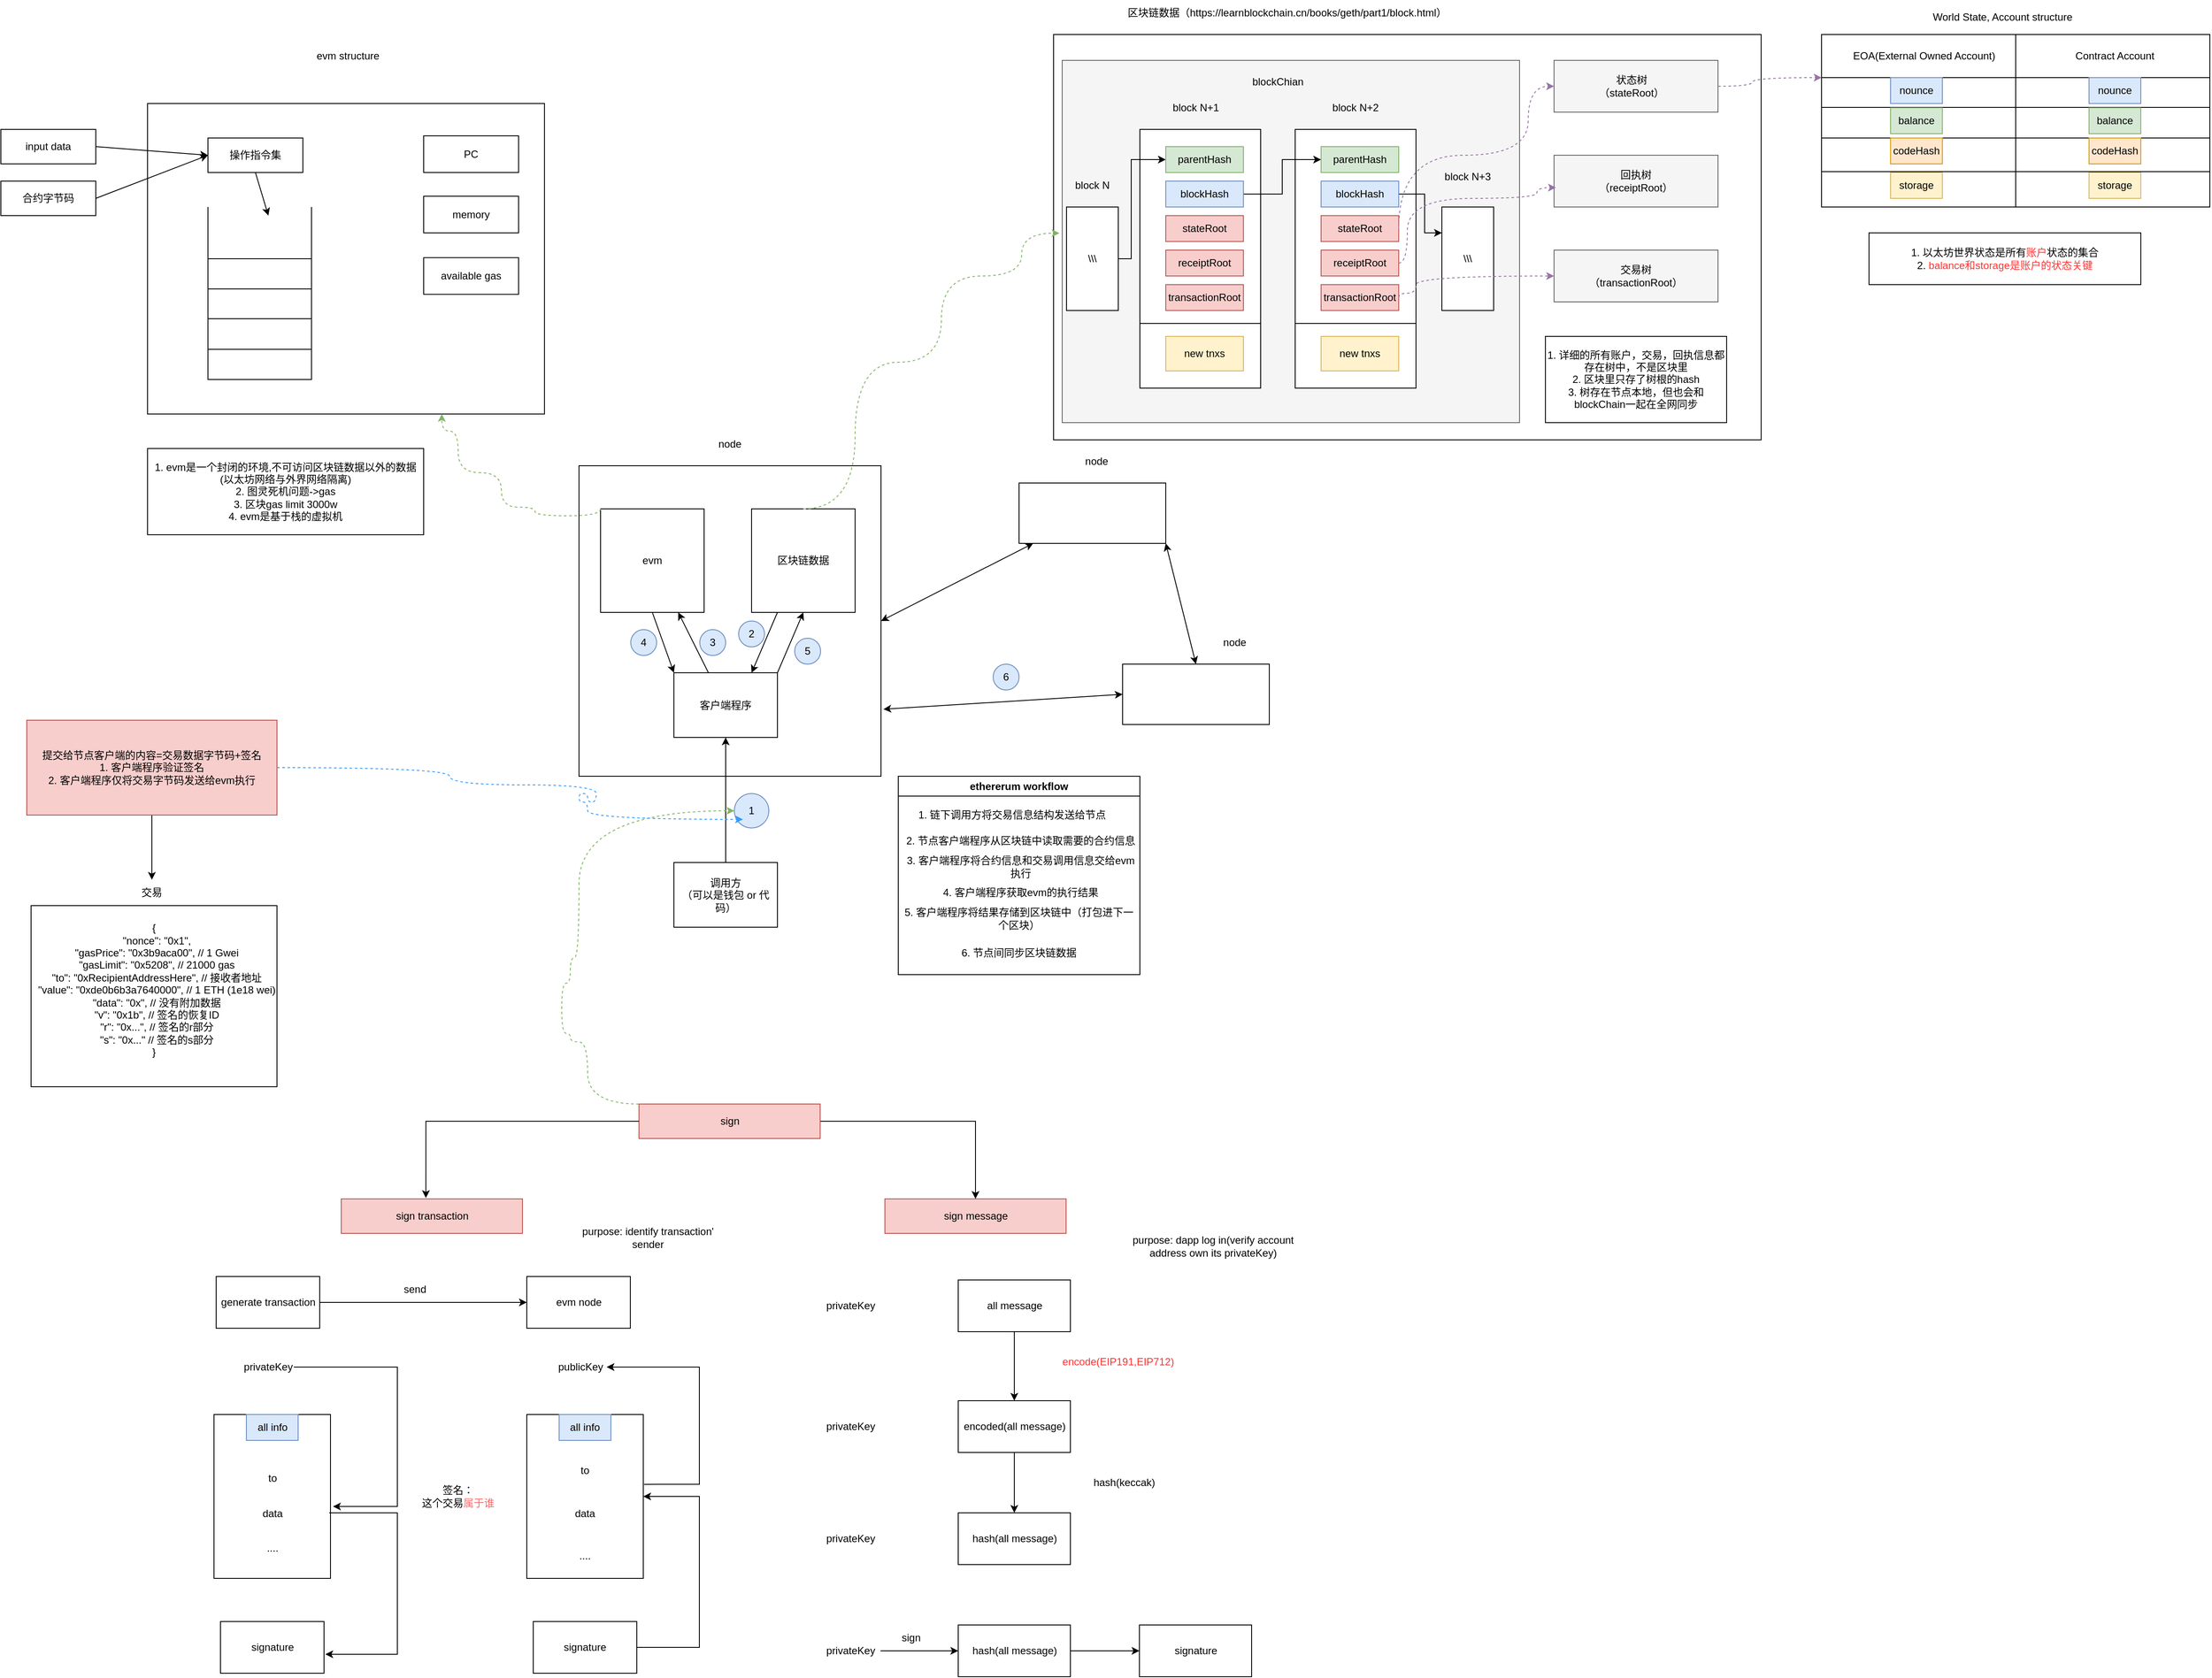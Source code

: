 <mxfile version="24.7.17">
  <diagram name="第 1 页" id="ZIKJRu48pLDxb10l1RiC">
    <mxGraphModel dx="2062" dy="2013" grid="1" gridSize="10" guides="1" tooltips="1" connect="1" arrows="1" fold="1" page="1" pageScale="1" pageWidth="827" pageHeight="1169" math="0" shadow="0">
      <root>
        <mxCell id="0" />
        <mxCell id="1" parent="0" />
        <mxCell id="VW2L2mz2OAnhj1RZ-I4j-17" value="" style="rounded=0;whiteSpace=wrap;html=1;" parent="1" vertex="1">
          <mxGeometry x="-413" y="1250" width="135" height="190" as="geometry" />
        </mxCell>
        <mxCell id="fptTHiW4tIRju2CYhG-I-45" value="" style="rounded=0;whiteSpace=wrap;html=1;" parent="1" vertex="1">
          <mxGeometry x="-490" y="-270" width="460" height="360" as="geometry" />
        </mxCell>
        <mxCell id="u2NYQz7fPt760Bf2LZsO-53" value="" style="rounded=0;whiteSpace=wrap;html=1;" parent="1" vertex="1">
          <mxGeometry x="560" y="-350" width="820" height="470" as="geometry" />
        </mxCell>
        <mxCell id="u2NYQz7fPt760Bf2LZsO-80" value="" style="rounded=0;whiteSpace=wrap;html=1;fillColor=#f5f5f5;fontColor=#333333;strokeColor=#666666;" parent="1" vertex="1">
          <mxGeometry x="1140" y="-100" width="190" height="60" as="geometry" />
        </mxCell>
        <mxCell id="u2NYQz7fPt760Bf2LZsO-77" value="" style="rounded=0;whiteSpace=wrap;html=1;fillColor=#f5f5f5;fontColor=#333333;strokeColor=#666666;" parent="1" vertex="1">
          <mxGeometry x="1140" y="-320" width="190" height="60" as="geometry" />
        </mxCell>
        <mxCell id="u2NYQz7fPt760Bf2LZsO-72" value="" style="rounded=0;whiteSpace=wrap;html=1;fillColor=#f5f5f5;fontColor=#333333;strokeColor=#666666;" parent="1" vertex="1">
          <mxGeometry x="570" y="-320" width="530" height="420" as="geometry" />
        </mxCell>
        <mxCell id="u2NYQz7fPt760Bf2LZsO-1" value="" style="rounded=0;whiteSpace=wrap;html=1;" parent="1" vertex="1">
          <mxGeometry x="10" y="150" width="350" height="360" as="geometry" />
        </mxCell>
        <mxCell id="u2NYQz7fPt760Bf2LZsO-2" value="" style="rounded=0;whiteSpace=wrap;html=1;" parent="1" vertex="1">
          <mxGeometry x="520" y="170" width="170" height="70" as="geometry" />
        </mxCell>
        <mxCell id="u2NYQz7fPt760Bf2LZsO-3" value="" style="endArrow=classic;startArrow=classic;html=1;rounded=0;exitX=1;exitY=0.5;exitDx=0;exitDy=0;" parent="1" source="u2NYQz7fPt760Bf2LZsO-1" target="u2NYQz7fPt760Bf2LZsO-2" edge="1">
          <mxGeometry width="50" height="50" relative="1" as="geometry">
            <mxPoint x="410" y="310" as="sourcePoint" />
            <mxPoint x="460" y="260" as="targetPoint" />
          </mxGeometry>
        </mxCell>
        <mxCell id="u2NYQz7fPt760Bf2LZsO-4" value="node" style="text;html=1;align=center;verticalAlign=middle;whiteSpace=wrap;rounded=0;" parent="1" vertex="1">
          <mxGeometry x="155" y="110" width="60" height="30" as="geometry" />
        </mxCell>
        <mxCell id="u2NYQz7fPt760Bf2LZsO-5" value="node" style="text;html=1;align=center;verticalAlign=middle;whiteSpace=wrap;rounded=0;" parent="1" vertex="1">
          <mxGeometry x="580" y="130" width="60" height="30" as="geometry" />
        </mxCell>
        <mxCell id="u2NYQz7fPt760Bf2LZsO-6" value="" style="rounded=0;whiteSpace=wrap;html=1;" parent="1" vertex="1">
          <mxGeometry x="640" y="380" width="170" height="70" as="geometry" />
        </mxCell>
        <mxCell id="u2NYQz7fPt760Bf2LZsO-9" value="" style="endArrow=classic;startArrow=classic;html=1;rounded=0;entryX=1;entryY=1;entryDx=0;entryDy=0;exitX=0.5;exitY=0;exitDx=0;exitDy=0;" parent="1" source="u2NYQz7fPt760Bf2LZsO-6" target="u2NYQz7fPt760Bf2LZsO-2" edge="1">
          <mxGeometry width="50" height="50" relative="1" as="geometry">
            <mxPoint x="530" y="360" as="sourcePoint" />
            <mxPoint x="580" y="310" as="targetPoint" />
          </mxGeometry>
        </mxCell>
        <mxCell id="u2NYQz7fPt760Bf2LZsO-10" value="" style="endArrow=classic;startArrow=classic;html=1;rounded=0;entryX=0;entryY=0.5;entryDx=0;entryDy=0;exitX=1.008;exitY=0.784;exitDx=0;exitDy=0;exitPerimeter=0;" parent="1" source="u2NYQz7fPt760Bf2LZsO-1" target="u2NYQz7fPt760Bf2LZsO-6" edge="1">
          <mxGeometry width="50" height="50" relative="1" as="geometry">
            <mxPoint x="540" y="370" as="sourcePoint" />
            <mxPoint x="590" y="320" as="targetPoint" />
          </mxGeometry>
        </mxCell>
        <mxCell id="u2NYQz7fPt760Bf2LZsO-11" value="node" style="text;html=1;align=center;verticalAlign=middle;whiteSpace=wrap;rounded=0;" parent="1" vertex="1">
          <mxGeometry x="740" y="340" width="60" height="30" as="geometry" />
        </mxCell>
        <mxCell id="u2NYQz7fPt760Bf2LZsO-12" value="evm" style="rounded=0;whiteSpace=wrap;html=1;" parent="1" vertex="1">
          <mxGeometry x="35" y="200" width="120" height="120" as="geometry" />
        </mxCell>
        <mxCell id="u2NYQz7fPt760Bf2LZsO-13" value="区块链数据" style="rounded=0;whiteSpace=wrap;html=1;" parent="1" vertex="1">
          <mxGeometry x="210" y="200" width="120" height="120" as="geometry" />
        </mxCell>
        <mxCell id="u2NYQz7fPt760Bf2LZsO-20" value="客户端程序" style="rounded=0;whiteSpace=wrap;html=1;" parent="1" vertex="1">
          <mxGeometry x="120" y="390" width="120" height="75" as="geometry" />
        </mxCell>
        <mxCell id="u2NYQz7fPt760Bf2LZsO-22" style="edgeStyle=orthogonalEdgeStyle;rounded=0;orthogonalLoop=1;jettySize=auto;html=1;entryX=0.5;entryY=1;entryDx=0;entryDy=0;" parent="1" source="u2NYQz7fPt760Bf2LZsO-21" target="u2NYQz7fPt760Bf2LZsO-20" edge="1">
          <mxGeometry relative="1" as="geometry" />
        </mxCell>
        <mxCell id="u2NYQz7fPt760Bf2LZsO-21" value="调用方&lt;div&gt;（可以是钱包 or 代码）&lt;/div&gt;" style="rounded=0;whiteSpace=wrap;html=1;" parent="1" vertex="1">
          <mxGeometry x="120" y="610" width="120" height="75" as="geometry" />
        </mxCell>
        <mxCell id="u2NYQz7fPt760Bf2LZsO-24" value="" style="endArrow=classic;html=1;rounded=0;exitX=1;exitY=0;exitDx=0;exitDy=0;entryX=0.5;entryY=1;entryDx=0;entryDy=0;" parent="1" source="u2NYQz7fPt760Bf2LZsO-20" target="u2NYQz7fPt760Bf2LZsO-13" edge="1">
          <mxGeometry width="50" height="50" relative="1" as="geometry">
            <mxPoint x="210" y="400" as="sourcePoint" />
            <mxPoint x="260" y="350" as="targetPoint" />
          </mxGeometry>
        </mxCell>
        <mxCell id="u2NYQz7fPt760Bf2LZsO-25" value="" style="endArrow=classic;html=1;rounded=0;exitX=0.25;exitY=1;exitDx=0;exitDy=0;entryX=0.75;entryY=0;entryDx=0;entryDy=0;" parent="1" source="u2NYQz7fPt760Bf2LZsO-13" target="u2NYQz7fPt760Bf2LZsO-20" edge="1">
          <mxGeometry width="50" height="50" relative="1" as="geometry">
            <mxPoint x="390" y="490" as="sourcePoint" />
            <mxPoint x="440" y="440" as="targetPoint" />
          </mxGeometry>
        </mxCell>
        <mxCell id="u2NYQz7fPt760Bf2LZsO-26" value="" style="endArrow=classic;html=1;rounded=0;entryX=0.75;entryY=1;entryDx=0;entryDy=0;" parent="1" target="u2NYQz7fPt760Bf2LZsO-12" edge="1">
          <mxGeometry width="50" height="50" relative="1" as="geometry">
            <mxPoint x="160" y="390" as="sourcePoint" />
            <mxPoint x="210" y="340" as="targetPoint" />
          </mxGeometry>
        </mxCell>
        <mxCell id="u2NYQz7fPt760Bf2LZsO-27" value="" style="endArrow=classic;html=1;rounded=0;exitX=0.5;exitY=1;exitDx=0;exitDy=0;entryX=0;entryY=0;entryDx=0;entryDy=0;" parent="1" source="u2NYQz7fPt760Bf2LZsO-12" target="u2NYQz7fPt760Bf2LZsO-20" edge="1">
          <mxGeometry width="50" height="50" relative="1" as="geometry">
            <mxPoint x="100" y="410" as="sourcePoint" />
            <mxPoint x="150" y="360" as="targetPoint" />
          </mxGeometry>
        </mxCell>
        <mxCell id="u2NYQz7fPt760Bf2LZsO-28" value="2" style="ellipse;whiteSpace=wrap;html=1;aspect=fixed;fillColor=#dae8fc;strokeColor=#6c8ebf;" parent="1" vertex="1">
          <mxGeometry x="195" y="330" width="30" height="30" as="geometry" />
        </mxCell>
        <mxCell id="u2NYQz7fPt760Bf2LZsO-29" value="&lt;span style=&quot;color: rgba(0, 0, 0, 0); font-family: monospace; font-size: 0px; text-align: start; text-wrap: nowrap;&quot;&gt;%3CmxGraphModel%3E%3Croot%3E%3CmxCell%20id%3D%220%22%2F%3E%3CmxCell%20id%3D%221%22%20parent%3D%220%22%2F%3E%3CmxCell%20id%3D%222%22%20value%3D%221%22%20style%3D%22ellipse%3BwhiteSpace%3Dwrap%3Bhtml%3D1%3Baspect%3Dfixed%3BfillColor%3D%23dae8fc%3BstrokeColor%3D%236c8ebf%3B%22%20vertex%3D%221%22%20parent%3D%221%22%3E%3CmxGeometry%20x%3D%22520%22%20y%3D%22490%22%20width%3D%2240%22%20height%3D%2240%22%20as%3D%22geometry%22%2F%3E%3C%2FmxCell%3E%3C%2Froot%3E%3C%2FmxGraphModel%3E&lt;/span&gt;3" style="ellipse;whiteSpace=wrap;html=1;aspect=fixed;fillColor=#dae8fc;strokeColor=#6c8ebf;" parent="1" vertex="1">
          <mxGeometry x="150" y="340" width="30" height="30" as="geometry" />
        </mxCell>
        <mxCell id="u2NYQz7fPt760Bf2LZsO-30" value="1" style="ellipse;whiteSpace=wrap;html=1;aspect=fixed;fillColor=#dae8fc;strokeColor=#6c8ebf;" parent="1" vertex="1">
          <mxGeometry x="190" y="530" width="40" height="40" as="geometry" />
        </mxCell>
        <mxCell id="u2NYQz7fPt760Bf2LZsO-34" value="4" style="ellipse;whiteSpace=wrap;html=1;aspect=fixed;fillColor=#dae8fc;strokeColor=#6c8ebf;" parent="1" vertex="1">
          <mxGeometry x="70" y="340" width="30" height="30" as="geometry" />
        </mxCell>
        <mxCell id="u2NYQz7fPt760Bf2LZsO-35" value="5" style="ellipse;whiteSpace=wrap;html=1;aspect=fixed;fillColor=#dae8fc;strokeColor=#6c8ebf;" parent="1" vertex="1">
          <mxGeometry x="260" y="350" width="30" height="30" as="geometry" />
        </mxCell>
        <mxCell id="u2NYQz7fPt760Bf2LZsO-36" value="6" style="ellipse;whiteSpace=wrap;html=1;aspect=fixed;fillColor=#dae8fc;strokeColor=#6c8ebf;" parent="1" vertex="1">
          <mxGeometry x="490" y="380" width="30" height="30" as="geometry" />
        </mxCell>
        <mxCell id="u2NYQz7fPt760Bf2LZsO-45" value="ethererum workflow" style="swimlane;whiteSpace=wrap;html=1;" parent="1" vertex="1">
          <mxGeometry x="380" y="510" width="280" height="230" as="geometry" />
        </mxCell>
        <mxCell id="u2NYQz7fPt760Bf2LZsO-47" value="1. 链下调用方将交易信息结构发送给节点" style="text;html=1;align=center;verticalAlign=middle;whiteSpace=wrap;rounded=0;" parent="u2NYQz7fPt760Bf2LZsO-45" vertex="1">
          <mxGeometry x="4" y="30" width="256" height="30" as="geometry" />
        </mxCell>
        <mxCell id="u2NYQz7fPt760Bf2LZsO-48" value="2. 节点客户端程序从区块链中读取需要的合约信息" style="text;html=1;align=center;verticalAlign=middle;whiteSpace=wrap;rounded=0;" parent="u2NYQz7fPt760Bf2LZsO-45" vertex="1">
          <mxGeometry x="4" y="60" width="276" height="30" as="geometry" />
        </mxCell>
        <mxCell id="u2NYQz7fPt760Bf2LZsO-49" value="3. 客户端程序将合约信息和交易调用信息交给evm执行" style="text;html=1;align=center;verticalAlign=middle;whiteSpace=wrap;rounded=0;" parent="u2NYQz7fPt760Bf2LZsO-45" vertex="1">
          <mxGeometry x="4" y="90" width="276" height="30" as="geometry" />
        </mxCell>
        <mxCell id="u2NYQz7fPt760Bf2LZsO-50" value="4. 客户端程序获取evm的执行结果" style="text;html=1;align=center;verticalAlign=middle;whiteSpace=wrap;rounded=0;" parent="u2NYQz7fPt760Bf2LZsO-45" vertex="1">
          <mxGeometry x="4" y="120" width="276" height="30" as="geometry" />
        </mxCell>
        <mxCell id="u2NYQz7fPt760Bf2LZsO-51" value="5. 客户端程序将结果存储到区块链中（打包进下一个区块）" style="text;html=1;align=center;verticalAlign=middle;whiteSpace=wrap;rounded=0;" parent="u2NYQz7fPt760Bf2LZsO-45" vertex="1">
          <mxGeometry x="2" y="150" width="276" height="30" as="geometry" />
        </mxCell>
        <mxCell id="u2NYQz7fPt760Bf2LZsO-52" value="6. 节点间同步区块链数据" style="text;html=1;align=center;verticalAlign=middle;whiteSpace=wrap;rounded=0;" parent="u2NYQz7fPt760Bf2LZsO-45" vertex="1">
          <mxGeometry x="2" y="190" width="276" height="30" as="geometry" />
        </mxCell>
        <mxCell id="u2NYQz7fPt760Bf2LZsO-57" value="" style="endArrow=classic;html=1;rounded=0;exitX=0.5;exitY=0;exitDx=0;exitDy=0;entryX=-0.006;entryY=0.477;entryDx=0;entryDy=0;entryPerimeter=0;dashed=1;fillColor=#d5e8d4;strokeColor=#82b366;edgeStyle=orthogonalEdgeStyle;curved=1;" parent="1" source="u2NYQz7fPt760Bf2LZsO-13" target="u2NYQz7fPt760Bf2LZsO-72" edge="1">
          <mxGeometry width="50" height="50" relative="1" as="geometry">
            <mxPoint x="290" y="590" as="sourcePoint" />
            <mxPoint x="340" y="540" as="targetPoint" />
            <Array as="points">
              <mxPoint x="330" y="200" />
              <mxPoint x="330" y="30" />
              <mxPoint x="430" y="30" />
              <mxPoint x="430" y="-70" />
              <mxPoint x="523" y="-70" />
              <mxPoint x="523" y="-120" />
            </Array>
          </mxGeometry>
        </mxCell>
        <mxCell id="u2NYQz7fPt760Bf2LZsO-58" value="&lt;span style=&quot;text-align: center;&quot;&gt;区块链数据（https://learnblockchain.cn/books/geth/part1/block.html）&lt;/span&gt;" style="text;strokeColor=none;fillColor=none;align=left;verticalAlign=middle;spacingLeft=4;spacingRight=4;overflow=hidden;points=[[0,0.5],[1,0.5]];portConstraint=eastwest;rotatable=0;whiteSpace=wrap;html=1;" parent="1" vertex="1">
          <mxGeometry x="640" y="-390" width="380" height="30" as="geometry" />
        </mxCell>
        <mxCell id="u2NYQz7fPt760Bf2LZsO-59" value="" style="rounded=0;whiteSpace=wrap;html=1;" parent="1" vertex="1">
          <mxGeometry x="660" y="-240" width="140" height="300" as="geometry" />
        </mxCell>
        <mxCell id="u2NYQz7fPt760Bf2LZsO-60" value="" style="rounded=0;whiteSpace=wrap;html=1;" parent="1" vertex="1">
          <mxGeometry x="840" y="-240" width="140" height="300" as="geometry" />
        </mxCell>
        <mxCell id="u2NYQz7fPt760Bf2LZsO-63" style="edgeStyle=orthogonalEdgeStyle;rounded=0;orthogonalLoop=1;jettySize=auto;html=1;entryX=0;entryY=0.5;entryDx=0;entryDy=0;" parent="1" source="u2NYQz7fPt760Bf2LZsO-61" target="u2NYQz7fPt760Bf2LZsO-84" edge="1">
          <mxGeometry relative="1" as="geometry">
            <Array as="points">
              <mxPoint x="650" y="-90" />
              <mxPoint x="650" y="-205" />
            </Array>
          </mxGeometry>
        </mxCell>
        <mxCell id="u2NYQz7fPt760Bf2LZsO-61" value="\\\\\" style="rounded=0;whiteSpace=wrap;html=1;" parent="1" vertex="1">
          <mxGeometry x="575" y="-150" width="60" height="120" as="geometry" />
        </mxCell>
        <mxCell id="u2NYQz7fPt760Bf2LZsO-62" value="\\\\\" style="rounded=0;whiteSpace=wrap;html=1;" parent="1" vertex="1">
          <mxGeometry x="1010" y="-150" width="60" height="120" as="geometry" />
        </mxCell>
        <mxCell id="u2NYQz7fPt760Bf2LZsO-67" value="block N" style="text;html=1;align=center;verticalAlign=middle;whiteSpace=wrap;rounded=0;" parent="1" vertex="1">
          <mxGeometry x="575" y="-190" width="60" height="30" as="geometry" />
        </mxCell>
        <mxCell id="u2NYQz7fPt760Bf2LZsO-68" value="block N+1" style="text;html=1;align=center;verticalAlign=middle;whiteSpace=wrap;rounded=0;" parent="1" vertex="1">
          <mxGeometry x="695" y="-280" width="60" height="30" as="geometry" />
        </mxCell>
        <mxCell id="u2NYQz7fPt760Bf2LZsO-69" value="block N+2" style="text;html=1;align=center;verticalAlign=middle;whiteSpace=wrap;rounded=0;" parent="1" vertex="1">
          <mxGeometry x="880" y="-280" width="60" height="30" as="geometry" />
        </mxCell>
        <mxCell id="u2NYQz7fPt760Bf2LZsO-70" value="block N+3" style="text;html=1;align=center;verticalAlign=middle;whiteSpace=wrap;rounded=0;" parent="1" vertex="1">
          <mxGeometry x="1010" y="-200" width="60" height="30" as="geometry" />
        </mxCell>
        <mxCell id="u2NYQz7fPt760Bf2LZsO-73" value="blockChian" style="text;html=1;align=center;verticalAlign=middle;whiteSpace=wrap;rounded=0;" parent="1" vertex="1">
          <mxGeometry x="790" y="-310" width="60" height="30" as="geometry" />
        </mxCell>
        <mxCell id="u2NYQz7fPt760Bf2LZsO-74" value="状态树（stateRoot）" style="text;html=1;align=center;verticalAlign=middle;whiteSpace=wrap;rounded=0;" parent="1" vertex="1">
          <mxGeometry x="1180" y="-305" width="100" height="30" as="geometry" />
        </mxCell>
        <mxCell id="u2NYQz7fPt760Bf2LZsO-78" value="" style="rounded=0;whiteSpace=wrap;html=1;fillColor=#f5f5f5;fontColor=#333333;strokeColor=#666666;" parent="1" vertex="1">
          <mxGeometry x="1140" y="-210" width="190" height="60" as="geometry" />
        </mxCell>
        <mxCell id="u2NYQz7fPt760Bf2LZsO-79" value="交易树（transactionRoot）" style="text;html=1;align=center;verticalAlign=middle;whiteSpace=wrap;rounded=0;" parent="1" vertex="1">
          <mxGeometry x="1185" y="-85" width="100" height="30" as="geometry" />
        </mxCell>
        <mxCell id="u2NYQz7fPt760Bf2LZsO-81" value="回执树（receiptRoot）" style="text;html=1;align=center;verticalAlign=middle;whiteSpace=wrap;rounded=0;" parent="1" vertex="1">
          <mxGeometry x="1185" y="-195" width="100" height="30" as="geometry" />
        </mxCell>
        <mxCell id="u2NYQz7fPt760Bf2LZsO-84" value="parentHash" style="text;html=1;align=center;verticalAlign=middle;whiteSpace=wrap;rounded=0;fillColor=#d5e8d4;strokeColor=#82b366;" parent="1" vertex="1">
          <mxGeometry x="690" y="-220" width="90" height="30" as="geometry" />
        </mxCell>
        <mxCell id="u2NYQz7fPt760Bf2LZsO-89" style="edgeStyle=orthogonalEdgeStyle;rounded=0;orthogonalLoop=1;jettySize=auto;html=1;entryX=0;entryY=0.5;entryDx=0;entryDy=0;" parent="1" source="u2NYQz7fPt760Bf2LZsO-86" target="u2NYQz7fPt760Bf2LZsO-87" edge="1">
          <mxGeometry relative="1" as="geometry" />
        </mxCell>
        <mxCell id="u2NYQz7fPt760Bf2LZsO-86" value="blockHash" style="text;html=1;align=center;verticalAlign=middle;whiteSpace=wrap;rounded=0;fillColor=#dae8fc;strokeColor=#6c8ebf;" parent="1" vertex="1">
          <mxGeometry x="690" y="-180" width="90" height="30" as="geometry" />
        </mxCell>
        <mxCell id="u2NYQz7fPt760Bf2LZsO-87" value="parentHash" style="text;html=1;align=center;verticalAlign=middle;whiteSpace=wrap;rounded=0;fillColor=#d5e8d4;strokeColor=#82b366;" parent="1" vertex="1">
          <mxGeometry x="870" y="-220" width="90" height="30" as="geometry" />
        </mxCell>
        <mxCell id="u2NYQz7fPt760Bf2LZsO-90" style="edgeStyle=orthogonalEdgeStyle;rounded=0;orthogonalLoop=1;jettySize=auto;html=1;entryX=0;entryY=0.25;entryDx=0;entryDy=0;" parent="1" source="u2NYQz7fPt760Bf2LZsO-88" target="u2NYQz7fPt760Bf2LZsO-62" edge="1">
          <mxGeometry relative="1" as="geometry">
            <Array as="points">
              <mxPoint x="990" y="-165" />
              <mxPoint x="990" y="-120" />
            </Array>
          </mxGeometry>
        </mxCell>
        <mxCell id="u2NYQz7fPt760Bf2LZsO-88" value="blockHash" style="text;html=1;align=center;verticalAlign=middle;whiteSpace=wrap;rounded=0;fillColor=#dae8fc;strokeColor=#6c8ebf;" parent="1" vertex="1">
          <mxGeometry x="870" y="-180" width="90" height="30" as="geometry" />
        </mxCell>
        <mxCell id="u2NYQz7fPt760Bf2LZsO-91" value="" style="endArrow=none;html=1;rounded=0;exitX=0;exitY=0.75;exitDx=0;exitDy=0;entryX=1;entryY=0.75;entryDx=0;entryDy=0;" parent="1" source="u2NYQz7fPt760Bf2LZsO-59" target="u2NYQz7fPt760Bf2LZsO-59" edge="1">
          <mxGeometry width="50" height="50" relative="1" as="geometry">
            <mxPoint x="720" y="40" as="sourcePoint" />
            <mxPoint x="770" y="-10" as="targetPoint" />
          </mxGeometry>
        </mxCell>
        <mxCell id="u2NYQz7fPt760Bf2LZsO-92" value="" style="endArrow=none;html=1;rounded=0;exitX=0;exitY=0.75;exitDx=0;exitDy=0;entryX=1;entryY=0.75;entryDx=0;entryDy=0;" parent="1" source="u2NYQz7fPt760Bf2LZsO-60" target="u2NYQz7fPt760Bf2LZsO-60" edge="1">
          <mxGeometry width="50" height="50" relative="1" as="geometry">
            <mxPoint x="920" y="10" as="sourcePoint" />
            <mxPoint x="970" y="-40" as="targetPoint" />
          </mxGeometry>
        </mxCell>
        <mxCell id="u2NYQz7fPt760Bf2LZsO-93" value="stateRoot" style="text;html=1;align=center;verticalAlign=middle;whiteSpace=wrap;rounded=0;fillColor=#f8cecc;strokeColor=#b85450;" parent="1" vertex="1">
          <mxGeometry x="690" y="-140" width="90" height="30" as="geometry" />
        </mxCell>
        <mxCell id="u2NYQz7fPt760Bf2LZsO-94" value="receiptRoot" style="text;html=1;align=center;verticalAlign=middle;whiteSpace=wrap;rounded=0;fillColor=#f8cecc;strokeColor=#b85450;" parent="1" vertex="1">
          <mxGeometry x="690" y="-100" width="90" height="30" as="geometry" />
        </mxCell>
        <mxCell id="u2NYQz7fPt760Bf2LZsO-95" value="transactionRoot" style="text;html=1;align=center;verticalAlign=middle;whiteSpace=wrap;rounded=0;fillColor=#f8cecc;strokeColor=#b85450;" parent="1" vertex="1">
          <mxGeometry x="690" y="-60" width="90" height="30" as="geometry" />
        </mxCell>
        <mxCell id="u2NYQz7fPt760Bf2LZsO-96" value="stateRoot" style="text;html=1;align=center;verticalAlign=middle;whiteSpace=wrap;rounded=0;fillColor=#f8cecc;strokeColor=#b85450;" parent="1" vertex="1">
          <mxGeometry x="870" y="-140" width="90" height="30" as="geometry" />
        </mxCell>
        <mxCell id="u2NYQz7fPt760Bf2LZsO-97" value="receiptRoot" style="text;html=1;align=center;verticalAlign=middle;whiteSpace=wrap;rounded=0;fillColor=#f8cecc;strokeColor=#b85450;" parent="1" vertex="1">
          <mxGeometry x="870" y="-100" width="90" height="30" as="geometry" />
        </mxCell>
        <mxCell id="u2NYQz7fPt760Bf2LZsO-98" value="transactionRoot" style="text;html=1;align=center;verticalAlign=middle;whiteSpace=wrap;rounded=0;fillColor=#f8cecc;strokeColor=#b85450;" parent="1" vertex="1">
          <mxGeometry x="870" y="-60" width="90" height="30" as="geometry" />
        </mxCell>
        <mxCell id="u2NYQz7fPt760Bf2LZsO-99" value="" style="endArrow=classic;html=1;rounded=0;exitX=1;exitY=0.5;exitDx=0;exitDy=0;entryX=0;entryY=0.5;entryDx=0;entryDy=0;dashed=1;fillColor=#e1d5e7;strokeColor=#9673a6;edgeStyle=orthogonalEdgeStyle;curved=1;" parent="1" source="u2NYQz7fPt760Bf2LZsO-96" target="u2NYQz7fPt760Bf2LZsO-77" edge="1">
          <mxGeometry width="50" height="50" relative="1" as="geometry">
            <mxPoint x="1140" y="20" as="sourcePoint" />
            <mxPoint x="1190" y="-30" as="targetPoint" />
            <Array as="points">
              <mxPoint x="960" y="-210" />
              <mxPoint x="1110" y="-210" />
              <mxPoint x="1110" y="-290" />
            </Array>
          </mxGeometry>
        </mxCell>
        <mxCell id="u2NYQz7fPt760Bf2LZsO-100" value="" style="endArrow=classic;html=1;rounded=0;exitX=1;exitY=0.5;exitDx=0;exitDy=0;entryX=0.011;entryY=0.625;entryDx=0;entryDy=0;dashed=1;fillColor=#e1d5e7;strokeColor=#9673a6;edgeStyle=orthogonalEdgeStyle;curved=1;entryPerimeter=0;" parent="1" source="u2NYQz7fPt760Bf2LZsO-97" target="u2NYQz7fPt760Bf2LZsO-78" edge="1">
          <mxGeometry width="50" height="50" relative="1" as="geometry">
            <mxPoint x="970" y="-85" as="sourcePoint" />
            <mxPoint x="1150" y="-250" as="targetPoint" />
            <Array as="points">
              <mxPoint x="970" y="-85" />
              <mxPoint x="970" y="-160" />
              <mxPoint x="1120" y="-160" />
              <mxPoint x="1120" y="-172" />
            </Array>
          </mxGeometry>
        </mxCell>
        <mxCell id="u2NYQz7fPt760Bf2LZsO-101" value="" style="endArrow=classic;html=1;rounded=0;exitX=1;exitY=0.5;exitDx=0;exitDy=0;entryX=0;entryY=0.5;entryDx=0;entryDy=0;dashed=1;fillColor=#e1d5e7;strokeColor=#9673a6;edgeStyle=orthogonalEdgeStyle;curved=1;" parent="1" source="u2NYQz7fPt760Bf2LZsO-98" target="u2NYQz7fPt760Bf2LZsO-80" edge="1">
          <mxGeometry width="50" height="50" relative="1" as="geometry">
            <mxPoint x="970" y="-30" as="sourcePoint" />
            <mxPoint x="1152" y="-117" as="targetPoint" />
            <Array as="points">
              <mxPoint x="960" y="-50" />
              <mxPoint x="980" y="-50" />
              <mxPoint x="980" y="-70" />
            </Array>
          </mxGeometry>
        </mxCell>
        <mxCell id="u2NYQz7fPt760Bf2LZsO-102" value="1. 详细的所有账户，交易，回执信息都存在树中，不是区块里&lt;div&gt;2. 区块里只存了树根的hash&lt;/div&gt;&lt;div&gt;3. 树存在节点本地，但也会和blockChain一起在全网同步&lt;/div&gt;" style="rounded=0;whiteSpace=wrap;html=1;" parent="1" vertex="1">
          <mxGeometry x="1130" width="210" height="100" as="geometry" />
        </mxCell>
        <mxCell id="u2NYQz7fPt760Bf2LZsO-103" value="new tnxs" style="rounded=0;whiteSpace=wrap;html=1;fillColor=#fff2cc;strokeColor=#d6b656;" parent="1" vertex="1">
          <mxGeometry x="690" width="90" height="40" as="geometry" />
        </mxCell>
        <mxCell id="u2NYQz7fPt760Bf2LZsO-104" value="new tnxs" style="rounded=0;whiteSpace=wrap;html=1;fillColor=#fff2cc;strokeColor=#d6b656;" parent="1" vertex="1">
          <mxGeometry x="870" width="90" height="40" as="geometry" />
        </mxCell>
        <mxCell id="fptTHiW4tIRju2CYhG-I-1" value="" style="rounded=0;whiteSpace=wrap;html=1;" parent="1" vertex="1">
          <mxGeometry x="1450" y="-350" width="450" height="200" as="geometry" />
        </mxCell>
        <mxCell id="fptTHiW4tIRju2CYhG-I-6" value="" style="endArrow=none;html=1;rounded=0;entryX=0.5;entryY=0;entryDx=0;entryDy=0;exitX=0.5;exitY=1;exitDx=0;exitDy=0;" parent="1" source="fptTHiW4tIRju2CYhG-I-1" target="fptTHiW4tIRju2CYhG-I-1" edge="1">
          <mxGeometry width="50" height="50" relative="1" as="geometry">
            <mxPoint x="1710" y="-70" as="sourcePoint" />
            <mxPoint x="1760" y="-120" as="targetPoint" />
          </mxGeometry>
        </mxCell>
        <mxCell id="fptTHiW4tIRju2CYhG-I-7" value="" style="endArrow=classic;html=1;rounded=0;exitX=1;exitY=0.5;exitDx=0;exitDy=0;entryX=0;entryY=0.25;entryDx=0;entryDy=0;dashed=1;fillColor=#e1d5e7;strokeColor=#9673a6;edgeStyle=orthogonalEdgeStyle;curved=1;" parent="1" source="u2NYQz7fPt760Bf2LZsO-77" target="fptTHiW4tIRju2CYhG-I-1" edge="1">
          <mxGeometry width="50" height="50" relative="1" as="geometry">
            <mxPoint x="1370" y="-150" as="sourcePoint" />
            <mxPoint x="1550" y="-315" as="targetPoint" />
            <Array as="points">
              <mxPoint x="1370" y="-290" />
              <mxPoint x="1370" y="-300" />
            </Array>
          </mxGeometry>
        </mxCell>
        <mxCell id="fptTHiW4tIRju2CYhG-I-8" value="EOA(External Owned Account)" style="text;html=1;align=center;verticalAlign=middle;whiteSpace=wrap;rounded=0;" parent="1" vertex="1">
          <mxGeometry x="1484" y="-340" width="170" height="30" as="geometry" />
        </mxCell>
        <mxCell id="fptTHiW4tIRju2CYhG-I-9" value="Contract Account" style="text;html=1;align=center;verticalAlign=middle;whiteSpace=wrap;rounded=0;" parent="1" vertex="1">
          <mxGeometry x="1730" y="-340" width="120" height="30" as="geometry" />
        </mxCell>
        <mxCell id="fptTHiW4tIRju2CYhG-I-10" value="" style="endArrow=none;html=1;rounded=0;exitX=0;exitY=0.25;exitDx=0;exitDy=0;entryX=1;entryY=0.25;entryDx=0;entryDy=0;" parent="1" source="fptTHiW4tIRju2CYhG-I-1" target="fptTHiW4tIRju2CYhG-I-1" edge="1">
          <mxGeometry width="50" height="50" relative="1" as="geometry">
            <mxPoint x="1590" y="-80" as="sourcePoint" />
            <mxPoint x="1640" y="-130" as="targetPoint" />
          </mxGeometry>
        </mxCell>
        <mxCell id="fptTHiW4tIRju2CYhG-I-11" value="" style="endArrow=none;html=1;rounded=0;exitX=0;exitY=0.25;exitDx=0;exitDy=0;entryX=1;entryY=0.25;entryDx=0;entryDy=0;" parent="1" edge="1">
          <mxGeometry width="50" height="50" relative="1" as="geometry">
            <mxPoint x="1450" y="-230" as="sourcePoint" />
            <mxPoint x="1900" y="-230" as="targetPoint" />
          </mxGeometry>
        </mxCell>
        <mxCell id="fptTHiW4tIRju2CYhG-I-12" value="" style="endArrow=none;html=1;rounded=0;exitX=0;exitY=0.25;exitDx=0;exitDy=0;entryX=1;entryY=0.25;entryDx=0;entryDy=0;" parent="1" edge="1">
          <mxGeometry width="50" height="50" relative="1" as="geometry">
            <mxPoint x="1450" y="-265.5" as="sourcePoint" />
            <mxPoint x="1900" y="-265.5" as="targetPoint" />
          </mxGeometry>
        </mxCell>
        <mxCell id="fptTHiW4tIRju2CYhG-I-13" value="" style="endArrow=none;html=1;rounded=0;exitX=0;exitY=0.25;exitDx=0;exitDy=0;entryX=1;entryY=0.25;entryDx=0;entryDy=0;" parent="1" edge="1">
          <mxGeometry width="50" height="50" relative="1" as="geometry">
            <mxPoint x="1450" y="-191" as="sourcePoint" />
            <mxPoint x="1900" y="-191" as="targetPoint" />
          </mxGeometry>
        </mxCell>
        <mxCell id="fptTHiW4tIRju2CYhG-I-14" value="nounce" style="text;html=1;align=center;verticalAlign=middle;whiteSpace=wrap;rounded=0;fillColor=#dae8fc;strokeColor=#6c8ebf;" parent="1" vertex="1">
          <mxGeometry x="1530" y="-300" width="60" height="30" as="geometry" />
        </mxCell>
        <mxCell id="fptTHiW4tIRju2CYhG-I-15" value="balance" style="text;html=1;align=center;verticalAlign=middle;whiteSpace=wrap;rounded=0;fillColor=#d5e8d4;strokeColor=#82b366;" parent="1" vertex="1">
          <mxGeometry x="1530" y="-265" width="60" height="30" as="geometry" />
        </mxCell>
        <mxCell id="fptTHiW4tIRju2CYhG-I-16" value="codeHash" style="text;html=1;align=center;verticalAlign=middle;whiteSpace=wrap;rounded=0;fillColor=#ffe6cc;strokeColor=#d79b00;" parent="1" vertex="1">
          <mxGeometry x="1530" y="-230" width="60" height="30" as="geometry" />
        </mxCell>
        <mxCell id="fptTHiW4tIRju2CYhG-I-17" value="storage" style="text;html=1;align=center;verticalAlign=middle;whiteSpace=wrap;rounded=0;fillColor=#fff2cc;strokeColor=#d6b656;" parent="1" vertex="1">
          <mxGeometry x="1530" y="-190" width="60" height="30" as="geometry" />
        </mxCell>
        <mxCell id="fptTHiW4tIRju2CYhG-I-18" value="nounce" style="text;html=1;align=center;verticalAlign=middle;whiteSpace=wrap;rounded=0;fillColor=#dae8fc;strokeColor=#6c8ebf;" parent="1" vertex="1">
          <mxGeometry x="1760" y="-300" width="60" height="30" as="geometry" />
        </mxCell>
        <mxCell id="fptTHiW4tIRju2CYhG-I-19" value="balance" style="text;html=1;align=center;verticalAlign=middle;whiteSpace=wrap;rounded=0;fillColor=#d5e8d4;strokeColor=#82b366;" parent="1" vertex="1">
          <mxGeometry x="1760" y="-265" width="60" height="30" as="geometry" />
        </mxCell>
        <mxCell id="fptTHiW4tIRju2CYhG-I-20" value="codeHash" style="text;html=1;align=center;verticalAlign=middle;whiteSpace=wrap;rounded=0;fillColor=#ffe6cc;strokeColor=#d79b00;" parent="1" vertex="1">
          <mxGeometry x="1760" y="-230" width="60" height="30" as="geometry" />
        </mxCell>
        <mxCell id="fptTHiW4tIRju2CYhG-I-21" value="storage" style="text;html=1;align=center;verticalAlign=middle;whiteSpace=wrap;rounded=0;fillColor=#fff2cc;strokeColor=#d6b656;" parent="1" vertex="1">
          <mxGeometry x="1760" y="-190" width="60" height="30" as="geometry" />
        </mxCell>
        <mxCell id="fptTHiW4tIRju2CYhG-I-22" value="1. 以太坊世界状态是所有&lt;font color=&quot;#ff3333&quot;&gt;账户&lt;/font&gt;状态的集合&lt;div&gt;2. &lt;font color=&quot;#ff3333&quot;&gt;balance和storage是账户的状态关键&lt;/font&gt;&lt;/div&gt;" style="rounded=0;whiteSpace=wrap;html=1;" parent="1" vertex="1">
          <mxGeometry x="1505" y="-120" width="315" height="60" as="geometry" />
        </mxCell>
        <mxCell id="fptTHiW4tIRju2CYhG-I-23" value="&lt;div style=&quot;text-align: center;&quot;&gt;&lt;span style=&quot;background-color: initial;&quot;&gt;World State, Account structure&lt;/span&gt;&lt;/div&gt;" style="text;strokeColor=none;fillColor=none;align=left;verticalAlign=middle;spacingLeft=4;spacingRight=4;overflow=hidden;points=[[0,0.5],[1,0.5]];portConstraint=eastwest;rotatable=0;whiteSpace=wrap;html=1;" parent="1" vertex="1">
          <mxGeometry x="1572.5" y="-380" width="180" height="20" as="geometry" />
        </mxCell>
        <mxCell id="fptTHiW4tIRju2CYhG-I-25" value="" style="endArrow=classic;html=1;rounded=0;exitX=0;exitY=0;exitDx=0;exitDy=0;dashed=1;fillColor=#d5e8d4;strokeColor=#82b366;edgeStyle=orthogonalEdgeStyle;curved=1;" parent="1" source="u2NYQz7fPt760Bf2LZsO-12" edge="1">
          <mxGeometry width="50" height="50" relative="1" as="geometry">
            <mxPoint x="-5.76" y="207.66" as="sourcePoint" />
            <mxPoint x="-149" y="90" as="targetPoint" />
            <Array as="points">
              <mxPoint x="35" y="208" />
              <mxPoint x="-41" y="208" />
              <mxPoint x="-41" y="198" />
              <mxPoint x="-80" y="198" />
              <mxPoint x="-80" y="158" />
              <mxPoint x="-130" y="158" />
              <mxPoint x="-130" y="110" />
              <mxPoint x="-149" y="110" />
            </Array>
          </mxGeometry>
        </mxCell>
        <mxCell id="fptTHiW4tIRju2CYhG-I-26" value="&lt;span style=&quot;text-align: center;&quot;&gt;evm structure&lt;/span&gt;" style="text;strokeColor=none;fillColor=none;align=left;verticalAlign=middle;spacingLeft=4;spacingRight=4;overflow=hidden;points=[[0,0.5],[1,0.5]];portConstraint=eastwest;rotatable=0;whiteSpace=wrap;html=1;" parent="1" vertex="1">
          <mxGeometry x="-300" y="-340" width="90" height="30" as="geometry" />
        </mxCell>
        <mxCell id="fptTHiW4tIRju2CYhG-I-27" value="1. evm是一个封闭的环境,不可访问区块链数据以外的数据(以太坊网络与外界网络隔离&lt;span style=&quot;background-color: initial;&quot;&gt;)&lt;/span&gt;&lt;div&gt;&lt;span style=&quot;background-color: initial;&quot;&gt;2. 图灵死机问题-&amp;gt;gas&lt;/span&gt;&lt;/div&gt;&lt;div&gt;&lt;span style=&quot;background-color: initial;&quot;&gt;3. 区块gas limit 3000w&lt;/span&gt;&lt;/div&gt;&lt;div&gt;&lt;span style=&quot;background-color: initial;&quot;&gt;4. evm是基于栈的虚拟机&lt;/span&gt;&lt;/div&gt;" style="rounded=0;whiteSpace=wrap;html=1;" parent="1" vertex="1">
          <mxGeometry x="-490" y="130" width="320" height="100" as="geometry" />
        </mxCell>
        <mxCell id="fptTHiW4tIRju2CYhG-I-28" value="input data" style="rounded=0;whiteSpace=wrap;html=1;" parent="1" vertex="1">
          <mxGeometry x="-660" y="-240" width="110" height="40" as="geometry" />
        </mxCell>
        <mxCell id="fptTHiW4tIRju2CYhG-I-29" value="合约字节码" style="rounded=0;whiteSpace=wrap;html=1;" parent="1" vertex="1">
          <mxGeometry x="-660" y="-180" width="110" height="40" as="geometry" />
        </mxCell>
        <mxCell id="fptTHiW4tIRju2CYhG-I-30" value="操作指令集" style="rounded=0;whiteSpace=wrap;html=1;" parent="1" vertex="1">
          <mxGeometry x="-420" y="-230" width="110" height="40" as="geometry" />
        </mxCell>
        <mxCell id="fptTHiW4tIRju2CYhG-I-31" value="" style="endArrow=classic;html=1;rounded=0;exitX=1;exitY=0.5;exitDx=0;exitDy=0;entryX=0;entryY=0.5;entryDx=0;entryDy=0;" parent="1" source="fptTHiW4tIRju2CYhG-I-29" target="fptTHiW4tIRju2CYhG-I-30" edge="1">
          <mxGeometry width="50" height="50" relative="1" as="geometry">
            <mxPoint x="-520" y="-140" as="sourcePoint" />
            <mxPoint x="-470" y="-190" as="targetPoint" />
          </mxGeometry>
        </mxCell>
        <mxCell id="fptTHiW4tIRju2CYhG-I-32" value="" style="endArrow=classic;html=1;rounded=0;exitX=1;exitY=0.5;exitDx=0;exitDy=0;entryX=0;entryY=0.5;entryDx=0;entryDy=0;" parent="1" source="fptTHiW4tIRju2CYhG-I-28" target="fptTHiW4tIRju2CYhG-I-30" edge="1">
          <mxGeometry width="50" height="50" relative="1" as="geometry">
            <mxPoint x="-430" y="-130" as="sourcePoint" />
            <mxPoint x="-380" y="-180" as="targetPoint" />
          </mxGeometry>
        </mxCell>
        <mxCell id="fptTHiW4tIRju2CYhG-I-33" value="" style="rounded=0;whiteSpace=wrap;html=1;" parent="1" vertex="1">
          <mxGeometry x="-420" y="-90" width="120" height="140" as="geometry" />
        </mxCell>
        <mxCell id="fptTHiW4tIRju2CYhG-I-34" value="" style="endArrow=none;html=1;rounded=0;exitX=0;exitY=0.75;exitDx=0;exitDy=0;entryX=1;entryY=0.75;entryDx=0;entryDy=0;" parent="1" source="fptTHiW4tIRju2CYhG-I-33" target="fptTHiW4tIRju2CYhG-I-33" edge="1">
          <mxGeometry width="50" height="50" relative="1" as="geometry">
            <mxPoint x="-380" y="10" as="sourcePoint" />
            <mxPoint x="-330" y="-40" as="targetPoint" />
          </mxGeometry>
        </mxCell>
        <mxCell id="fptTHiW4tIRju2CYhG-I-35" value="" style="endArrow=none;html=1;rounded=0;exitX=0;exitY=0.75;exitDx=0;exitDy=0;entryX=1;entryY=0.75;entryDx=0;entryDy=0;" parent="1" edge="1">
          <mxGeometry width="50" height="50" relative="1" as="geometry">
            <mxPoint x="-420" y="-20.5" as="sourcePoint" />
            <mxPoint x="-300" y="-20.5" as="targetPoint" />
          </mxGeometry>
        </mxCell>
        <mxCell id="fptTHiW4tIRju2CYhG-I-36" value="" style="endArrow=none;html=1;rounded=0;exitX=0;exitY=0.75;exitDx=0;exitDy=0;entryX=1;entryY=0.75;entryDx=0;entryDy=0;" parent="1" edge="1">
          <mxGeometry width="50" height="50" relative="1" as="geometry">
            <mxPoint x="-420" y="-55" as="sourcePoint" />
            <mxPoint x="-300" y="-55" as="targetPoint" />
          </mxGeometry>
        </mxCell>
        <mxCell id="fptTHiW4tIRju2CYhG-I-39" value="" style="endArrow=classic;html=1;rounded=0;exitX=0.5;exitY=1;exitDx=0;exitDy=0;" parent="1" source="fptTHiW4tIRju2CYhG-I-30" edge="1">
          <mxGeometry width="50" height="50" relative="1" as="geometry">
            <mxPoint x="-360" y="-130" as="sourcePoint" />
            <mxPoint x="-350" y="-140" as="targetPoint" />
          </mxGeometry>
        </mxCell>
        <mxCell id="fptTHiW4tIRju2CYhG-I-40" value="" style="endArrow=none;html=1;rounded=0;" parent="1" edge="1">
          <mxGeometry width="50" height="50" relative="1" as="geometry">
            <mxPoint x="-420" y="-90" as="sourcePoint" />
            <mxPoint x="-420" y="-150" as="targetPoint" />
          </mxGeometry>
        </mxCell>
        <mxCell id="fptTHiW4tIRju2CYhG-I-41" value="" style="endArrow=none;html=1;rounded=0;" parent="1" edge="1">
          <mxGeometry width="50" height="50" relative="1" as="geometry">
            <mxPoint x="-300" y="-90" as="sourcePoint" />
            <mxPoint x="-300" y="-150" as="targetPoint" />
          </mxGeometry>
        </mxCell>
        <mxCell id="fptTHiW4tIRju2CYhG-I-42" value="PC" style="rounded=0;whiteSpace=wrap;html=1;" parent="1" vertex="1">
          <mxGeometry x="-170" y="-232.5" width="110" height="42.5" as="geometry" />
        </mxCell>
        <mxCell id="fptTHiW4tIRju2CYhG-I-43" value="memory" style="rounded=0;whiteSpace=wrap;html=1;" parent="1" vertex="1">
          <mxGeometry x="-170" y="-162.5" width="110" height="42.5" as="geometry" />
        </mxCell>
        <mxCell id="fptTHiW4tIRju2CYhG-I-44" value="available gas" style="rounded=0;whiteSpace=wrap;html=1;" parent="1" vertex="1">
          <mxGeometry x="-170" y="-91.25" width="110" height="42.5" as="geometry" />
        </mxCell>
        <mxCell id="VW2L2mz2OAnhj1RZ-I4j-12" style="edgeStyle=orthogonalEdgeStyle;rounded=0;orthogonalLoop=1;jettySize=auto;html=1;" parent="1" source="VW2L2mz2OAnhj1RZ-I4j-5" target="VW2L2mz2OAnhj1RZ-I4j-7" edge="1">
          <mxGeometry relative="1" as="geometry" />
        </mxCell>
        <mxCell id="VW2L2mz2OAnhj1RZ-I4j-5" value="generate transaction" style="rounded=0;whiteSpace=wrap;html=1;" parent="1" vertex="1">
          <mxGeometry x="-410.5" y="1090" width="120" height="60" as="geometry" />
        </mxCell>
        <mxCell id="VW2L2mz2OAnhj1RZ-I4j-6" value="sign transaction" style="text;html=1;align=center;verticalAlign=middle;whiteSpace=wrap;rounded=0;fillColor=#f8cecc;strokeColor=#b85450;" parent="1" vertex="1">
          <mxGeometry x="-265.5" y="1000" width="210" height="40" as="geometry" />
        </mxCell>
        <mxCell id="VW2L2mz2OAnhj1RZ-I4j-7" value="evm node" style="rounded=0;whiteSpace=wrap;html=1;" parent="1" vertex="1">
          <mxGeometry x="-50.5" y="1090" width="120" height="60" as="geometry" />
        </mxCell>
        <mxCell id="VW2L2mz2OAnhj1RZ-I4j-8" value="data" style="text;html=1;align=center;verticalAlign=middle;whiteSpace=wrap;rounded=0;" parent="1" vertex="1">
          <mxGeometry x="-375.5" y="1350" width="60" height="30" as="geometry" />
        </mxCell>
        <mxCell id="VW2L2mz2OAnhj1RZ-I4j-16" value="privateKey" style="text;html=1;align=center;verticalAlign=middle;whiteSpace=wrap;rounded=0;" parent="1" vertex="1">
          <mxGeometry x="-380.5" y="1180" width="60" height="30" as="geometry" />
        </mxCell>
        <mxCell id="VW2L2mz2OAnhj1RZ-I4j-18" value="all info" style="text;html=1;align=center;verticalAlign=middle;whiteSpace=wrap;rounded=0;fillColor=#dae8fc;strokeColor=#6c8ebf;" parent="1" vertex="1">
          <mxGeometry x="-375.5" y="1250" width="60" height="30" as="geometry" />
        </mxCell>
        <mxCell id="VW2L2mz2OAnhj1RZ-I4j-20" value="signature" style="rounded=0;whiteSpace=wrap;html=1;" parent="1" vertex="1">
          <mxGeometry x="-405.5" y="1490" width="120" height="60" as="geometry" />
        </mxCell>
        <mxCell id="VW2L2mz2OAnhj1RZ-I4j-21" style="edgeStyle=orthogonalEdgeStyle;rounded=0;orthogonalLoop=1;jettySize=auto;html=1;entryX=1.022;entryY=0.561;entryDx=0;entryDy=0;entryPerimeter=0;exitX=1;exitY=0.5;exitDx=0;exitDy=0;" parent="1" source="VW2L2mz2OAnhj1RZ-I4j-16" target="VW2L2mz2OAnhj1RZ-I4j-17" edge="1">
          <mxGeometry relative="1" as="geometry">
            <Array as="points">
              <mxPoint x="-200.5" y="1195" />
              <mxPoint x="-200.5" y="1357" />
            </Array>
          </mxGeometry>
        </mxCell>
        <mxCell id="VW2L2mz2OAnhj1RZ-I4j-22" style="edgeStyle=orthogonalEdgeStyle;rounded=0;orthogonalLoop=1;jettySize=auto;html=1;entryX=1.013;entryY=0.633;entryDx=0;entryDy=0;entryPerimeter=0;exitX=0.989;exitY=0.6;exitDx=0;exitDy=0;exitPerimeter=0;" parent="1" source="VW2L2mz2OAnhj1RZ-I4j-17" target="VW2L2mz2OAnhj1RZ-I4j-20" edge="1">
          <mxGeometry relative="1" as="geometry">
            <Array as="points">
              <mxPoint x="-200.5" y="1364" />
              <mxPoint x="-200.5" y="1528" />
            </Array>
          </mxGeometry>
        </mxCell>
        <mxCell id="VW2L2mz2OAnhj1RZ-I4j-29" value="send" style="text;html=1;align=center;verticalAlign=middle;whiteSpace=wrap;rounded=0;" parent="1" vertex="1">
          <mxGeometry x="-210.5" y="1090" width="60" height="30" as="geometry" />
        </mxCell>
        <mxCell id="VW2L2mz2OAnhj1RZ-I4j-41" style="edgeStyle=orthogonalEdgeStyle;rounded=0;orthogonalLoop=1;jettySize=auto;html=1;entryX=1;entryY=0.5;entryDx=0;entryDy=0;exitX=1.007;exitY=0.426;exitDx=0;exitDy=0;exitPerimeter=0;" parent="1" source="VW2L2mz2OAnhj1RZ-I4j-30" target="VW2L2mz2OAnhj1RZ-I4j-34" edge="1">
          <mxGeometry relative="1" as="geometry">
            <Array as="points">
              <mxPoint x="149.5" y="1331" />
              <mxPoint x="149.5" y="1195" />
            </Array>
          </mxGeometry>
        </mxCell>
        <mxCell id="VW2L2mz2OAnhj1RZ-I4j-30" value="" style="rounded=0;whiteSpace=wrap;html=1;" parent="1" vertex="1">
          <mxGeometry x="-50.5" y="1250" width="135" height="190" as="geometry" />
        </mxCell>
        <mxCell id="VW2L2mz2OAnhj1RZ-I4j-31" value="data" style="text;html=1;align=center;verticalAlign=middle;whiteSpace=wrap;rounded=0;" parent="1" vertex="1">
          <mxGeometry x="-13" y="1350" width="60" height="30" as="geometry" />
        </mxCell>
        <mxCell id="VW2L2mz2OAnhj1RZ-I4j-32" value="to" style="text;html=1;align=center;verticalAlign=middle;whiteSpace=wrap;rounded=0;" parent="1" vertex="1">
          <mxGeometry x="-13" y="1300" width="60" height="30" as="geometry" />
        </mxCell>
        <mxCell id="VW2L2mz2OAnhj1RZ-I4j-33" value="...." style="text;html=1;align=center;verticalAlign=middle;whiteSpace=wrap;rounded=0;" parent="1" vertex="1">
          <mxGeometry x="-13" y="1399" width="60" height="30" as="geometry" />
        </mxCell>
        <mxCell id="VW2L2mz2OAnhj1RZ-I4j-34" value="publicKey" style="text;html=1;align=center;verticalAlign=middle;whiteSpace=wrap;rounded=0;" parent="1" vertex="1">
          <mxGeometry x="-18" y="1180" width="60" height="30" as="geometry" />
        </mxCell>
        <mxCell id="VW2L2mz2OAnhj1RZ-I4j-35" value="all info" style="text;html=1;align=center;verticalAlign=middle;whiteSpace=wrap;rounded=0;fillColor=#dae8fc;strokeColor=#6c8ebf;" parent="1" vertex="1">
          <mxGeometry x="-13" y="1250" width="60" height="30" as="geometry" />
        </mxCell>
        <mxCell id="VW2L2mz2OAnhj1RZ-I4j-40" style="edgeStyle=orthogonalEdgeStyle;rounded=0;orthogonalLoop=1;jettySize=auto;html=1;entryX=1;entryY=0.5;entryDx=0;entryDy=0;exitX=1;exitY=0.5;exitDx=0;exitDy=0;" parent="1" source="VW2L2mz2OAnhj1RZ-I4j-36" target="VW2L2mz2OAnhj1RZ-I4j-30" edge="1">
          <mxGeometry relative="1" as="geometry">
            <Array as="points">
              <mxPoint x="149.5" y="1520" />
              <mxPoint x="149.5" y="1345" />
            </Array>
          </mxGeometry>
        </mxCell>
        <mxCell id="VW2L2mz2OAnhj1RZ-I4j-36" value="signature" style="rounded=0;whiteSpace=wrap;html=1;" parent="1" vertex="1">
          <mxGeometry x="-43" y="1490" width="120" height="60" as="geometry" />
        </mxCell>
        <mxCell id="VW2L2mz2OAnhj1RZ-I4j-43" value="签名：&lt;div&gt;这个交易&lt;font color=&quot;#ff6666&quot;&gt;属于谁&lt;/font&gt;&lt;/div&gt;" style="text;html=1;align=center;verticalAlign=middle;whiteSpace=wrap;rounded=0;" parent="1" vertex="1">
          <mxGeometry x="-180.5" y="1325" width="100" height="40" as="geometry" />
        </mxCell>
        <mxCell id="VW2L2mz2OAnhj1RZ-I4j-44" value="to" style="text;html=1;align=center;verticalAlign=middle;whiteSpace=wrap;rounded=0;" parent="1" vertex="1">
          <mxGeometry x="-375.5" y="1309" width="60" height="30" as="geometry" />
        </mxCell>
        <mxCell id="VW2L2mz2OAnhj1RZ-I4j-45" value="...." style="text;html=1;align=center;verticalAlign=middle;whiteSpace=wrap;rounded=0;" parent="1" vertex="1">
          <mxGeometry x="-375.5" y="1390" width="60" height="30" as="geometry" />
        </mxCell>
        <mxCell id="VW2L2mz2OAnhj1RZ-I4j-87" value="sign message" style="text;html=1;align=center;verticalAlign=middle;whiteSpace=wrap;rounded=0;fillColor=#f8cecc;strokeColor=#b85450;" parent="1" vertex="1">
          <mxGeometry x="364.5" y="1000" width="210" height="40" as="geometry" />
        </mxCell>
        <mxCell id="VW2L2mz2OAnhj1RZ-I4j-89" value="privateKey" style="text;html=1;align=center;verticalAlign=middle;whiteSpace=wrap;rounded=0;" parent="1" vertex="1">
          <mxGeometry x="289.5" y="1104" width="70" height="40" as="geometry" />
        </mxCell>
        <mxCell id="VW2L2mz2OAnhj1RZ-I4j-90" style="edgeStyle=orthogonalEdgeStyle;rounded=0;orthogonalLoop=1;jettySize=auto;html=1;entryX=0.5;entryY=0;entryDx=0;entryDy=0;" parent="1" source="VW2L2mz2OAnhj1RZ-I4j-91" target="VW2L2mz2OAnhj1RZ-I4j-94" edge="1">
          <mxGeometry relative="1" as="geometry" />
        </mxCell>
        <mxCell id="VW2L2mz2OAnhj1RZ-I4j-91" value="all message" style="rounded=0;whiteSpace=wrap;html=1;" parent="1" vertex="1">
          <mxGeometry x="449.5" y="1094" width="130" height="60" as="geometry" />
        </mxCell>
        <mxCell id="VW2L2mz2OAnhj1RZ-I4j-92" value="privateKey" style="text;html=1;align=center;verticalAlign=middle;whiteSpace=wrap;rounded=0;" parent="1" vertex="1">
          <mxGeometry x="289.5" y="1244" width="70" height="40" as="geometry" />
        </mxCell>
        <mxCell id="VW2L2mz2OAnhj1RZ-I4j-93" style="edgeStyle=orthogonalEdgeStyle;rounded=0;orthogonalLoop=1;jettySize=auto;html=1;entryX=0.5;entryY=0;entryDx=0;entryDy=0;" parent="1" source="VW2L2mz2OAnhj1RZ-I4j-94" target="VW2L2mz2OAnhj1RZ-I4j-97" edge="1">
          <mxGeometry relative="1" as="geometry" />
        </mxCell>
        <mxCell id="VW2L2mz2OAnhj1RZ-I4j-94" value="encoded(all message)" style="rounded=0;whiteSpace=wrap;html=1;" parent="1" vertex="1">
          <mxGeometry x="449.5" y="1234" width="130" height="60" as="geometry" />
        </mxCell>
        <mxCell id="VW2L2mz2OAnhj1RZ-I4j-95" value="&lt;font color=&quot;#ff3333&quot;&gt;encode(EIP191,EIP712)&lt;/font&gt;" style="text;html=1;align=center;verticalAlign=middle;whiteSpace=wrap;rounded=0;" parent="1" vertex="1">
          <mxGeometry x="509.5" y="1174" width="250" height="30" as="geometry" />
        </mxCell>
        <mxCell id="VW2L2mz2OAnhj1RZ-I4j-96" value="privateKey" style="text;html=1;align=center;verticalAlign=middle;whiteSpace=wrap;rounded=0;" parent="1" vertex="1">
          <mxGeometry x="289.5" y="1374" width="70" height="40" as="geometry" />
        </mxCell>
        <mxCell id="VW2L2mz2OAnhj1RZ-I4j-97" value="hash(all message)" style="rounded=0;whiteSpace=wrap;html=1;" parent="1" vertex="1">
          <mxGeometry x="449.5" y="1364" width="130" height="60" as="geometry" />
        </mxCell>
        <mxCell id="VW2L2mz2OAnhj1RZ-I4j-98" value="hash(keccak)" style="text;html=1;align=center;verticalAlign=middle;whiteSpace=wrap;rounded=0;" parent="1" vertex="1">
          <mxGeometry x="517" y="1314" width="250" height="30" as="geometry" />
        </mxCell>
        <mxCell id="VW2L2mz2OAnhj1RZ-I4j-99" style="edgeStyle=orthogonalEdgeStyle;rounded=0;orthogonalLoop=1;jettySize=auto;html=1;entryX=0;entryY=0.5;entryDx=0;entryDy=0;" parent="1" source="VW2L2mz2OAnhj1RZ-I4j-100" target="VW2L2mz2OAnhj1RZ-I4j-102" edge="1">
          <mxGeometry relative="1" as="geometry" />
        </mxCell>
        <mxCell id="VW2L2mz2OAnhj1RZ-I4j-100" value="privateKey" style="text;html=1;align=center;verticalAlign=middle;whiteSpace=wrap;rounded=0;" parent="1" vertex="1">
          <mxGeometry x="289.5" y="1504" width="70" height="40" as="geometry" />
        </mxCell>
        <mxCell id="VW2L2mz2OAnhj1RZ-I4j-101" value="" style="edgeStyle=orthogonalEdgeStyle;rounded=0;orthogonalLoop=1;jettySize=auto;html=1;" parent="1" source="VW2L2mz2OAnhj1RZ-I4j-102" target="VW2L2mz2OAnhj1RZ-I4j-103" edge="1">
          <mxGeometry relative="1" as="geometry" />
        </mxCell>
        <mxCell id="VW2L2mz2OAnhj1RZ-I4j-102" value="hash(all message)" style="rounded=0;whiteSpace=wrap;html=1;" parent="1" vertex="1">
          <mxGeometry x="449.5" y="1494" width="130" height="60" as="geometry" />
        </mxCell>
        <mxCell id="VW2L2mz2OAnhj1RZ-I4j-103" value="signature" style="rounded=0;whiteSpace=wrap;html=1;" parent="1" vertex="1">
          <mxGeometry x="659.5" y="1494" width="130" height="60" as="geometry" />
        </mxCell>
        <mxCell id="VW2L2mz2OAnhj1RZ-I4j-104" value="sign" style="text;html=1;align=center;verticalAlign=middle;whiteSpace=wrap;rounded=0;" parent="1" vertex="1">
          <mxGeometry x="269.5" y="1494" width="250" height="30" as="geometry" />
        </mxCell>
        <mxCell id="VW2L2mz2OAnhj1RZ-I4j-105" value="purpose: dapp log in(verify account address own its privateKey)" style="text;html=1;align=center;verticalAlign=middle;whiteSpace=wrap;rounded=0;" parent="1" vertex="1">
          <mxGeometry x="649.5" y="1030" width="190" height="50" as="geometry" />
        </mxCell>
        <mxCell id="VW2L2mz2OAnhj1RZ-I4j-106" value="purpose: identify transaction&#39; sender" style="text;html=1;align=center;verticalAlign=middle;whiteSpace=wrap;rounded=0;" parent="1" vertex="1">
          <mxGeometry x="-5.5" y="1020" width="190" height="50" as="geometry" />
        </mxCell>
        <mxCell id="VW2L2mz2OAnhj1RZ-I4j-109" style="edgeStyle=orthogonalEdgeStyle;rounded=0;orthogonalLoop=1;jettySize=auto;html=1;" parent="1" source="VW2L2mz2OAnhj1RZ-I4j-107" target="VW2L2mz2OAnhj1RZ-I4j-87" edge="1">
          <mxGeometry relative="1" as="geometry" />
        </mxCell>
        <mxCell id="VW2L2mz2OAnhj1RZ-I4j-107" value="sign" style="text;html=1;align=center;verticalAlign=middle;whiteSpace=wrap;rounded=0;fillColor=#f8cecc;strokeColor=#b85450;" parent="1" vertex="1">
          <mxGeometry x="79.5" y="890" width="210" height="40" as="geometry" />
        </mxCell>
        <mxCell id="VW2L2mz2OAnhj1RZ-I4j-108" style="edgeStyle=orthogonalEdgeStyle;rounded=0;orthogonalLoop=1;jettySize=auto;html=1;entryX=0.467;entryY=-0.025;entryDx=0;entryDy=0;entryPerimeter=0;" parent="1" source="VW2L2mz2OAnhj1RZ-I4j-107" target="VW2L2mz2OAnhj1RZ-I4j-6" edge="1">
          <mxGeometry relative="1" as="geometry" />
        </mxCell>
        <mxCell id="MJajV-og7lZZCRrYSq15-2" value="" style="endArrow=classic;html=1;rounded=0;exitX=0;exitY=0;exitDx=0;exitDy=0;dashed=1;fillColor=#d5e8d4;strokeColor=#82b366;edgeStyle=orthogonalEdgeStyle;curved=1;entryX=0;entryY=0.5;entryDx=0;entryDy=0;" edge="1" parent="1" source="VW2L2mz2OAnhj1RZ-I4j-107" target="u2NYQz7fPt760Bf2LZsO-30">
          <mxGeometry width="50" height="50" relative="1" as="geometry">
            <mxPoint x="-60" y="810" as="sourcePoint" />
            <mxPoint x="-244" y="700" as="targetPoint" />
            <Array as="points">
              <mxPoint x="20" y="890" />
              <mxPoint x="20" y="818" />
              <mxPoint y="818" />
              <mxPoint y="808" />
              <mxPoint x="-10" y="808" />
              <mxPoint x="-10" y="750" />
              <mxPoint y="750" />
              <mxPoint y="720" />
              <mxPoint x="10" y="720" />
              <mxPoint x="10" y="550" />
            </Array>
          </mxGeometry>
        </mxCell>
        <mxCell id="MJajV-og7lZZCRrYSq15-7" style="edgeStyle=orthogonalEdgeStyle;rounded=0;orthogonalLoop=1;jettySize=auto;html=1;entryX=0.5;entryY=0;entryDx=0;entryDy=0;" edge="1" parent="1" source="MJajV-og7lZZCRrYSq15-3" target="MJajV-og7lZZCRrYSq15-6">
          <mxGeometry relative="1" as="geometry" />
        </mxCell>
        <mxCell id="MJajV-og7lZZCRrYSq15-3" value="提交给节点客户端的内容=交易数据字节码+签名&lt;br&gt;1. 客户端程序验证签名&lt;br&gt;2. 客户端程序仅将交易字节码发送给evm执行" style="rounded=0;whiteSpace=wrap;html=1;fillColor=#f8cecc;strokeColor=#b85450;" vertex="1" parent="1">
          <mxGeometry x="-630" y="445" width="290" height="110" as="geometry" />
        </mxCell>
        <mxCell id="MJajV-og7lZZCRrYSq15-4" value="" style="endArrow=classic;html=1;rounded=0;exitX=1;exitY=0.5;exitDx=0;exitDy=0;dashed=1;fillColor=#d5e8d4;strokeColor=#3399FF;edgeStyle=orthogonalEdgeStyle;curved=1;entryX=0;entryY=0.5;entryDx=0;entryDy=0;" edge="1" parent="1" source="MJajV-og7lZZCRrYSq15-3">
          <mxGeometry width="50" height="50" relative="1" as="geometry">
            <mxPoint x="90" y="900" as="sourcePoint" />
            <mxPoint x="200" y="560" as="targetPoint" />
            <Array as="points">
              <mxPoint x="-140" y="520" />
              <mxPoint x="30" y="520" />
              <mxPoint x="30" y="540" />
              <mxPoint x="20" y="540" />
              <mxPoint x="20" y="530" />
              <mxPoint x="10" y="530" />
              <mxPoint x="10" y="540" />
              <mxPoint x="20" y="540" />
              <mxPoint x="20" y="560" />
            </Array>
          </mxGeometry>
        </mxCell>
        <mxCell id="MJajV-og7lZZCRrYSq15-5" value="&lt;div&gt;{&lt;/div&gt;&lt;div&gt;&amp;nbsp; &quot;nonce&quot;: &quot;0x1&quot;,&lt;/div&gt;&lt;div&gt;&amp;nbsp; &quot;gasPrice&quot;: &quot;0x3b9aca00&quot;, // 1 Gwei&lt;/div&gt;&lt;div&gt;&amp;nbsp; &quot;gasLimit&quot;: &quot;0x5208&quot;, // 21000 gas&lt;/div&gt;&lt;div&gt;&amp;nbsp; &quot;to&quot;: &quot;0xRecipientAddressHere&quot;, // 接收者地址&lt;/div&gt;&lt;div&gt;&amp;nbsp; &quot;value&quot;: &quot;0xde0b6b3a7640000&quot;, // 1 ETH (1e18 wei)&lt;/div&gt;&lt;div&gt;&amp;nbsp; &quot;data&quot;: &quot;0x&quot;, // 没有附加数据&lt;/div&gt;&lt;div&gt;&amp;nbsp; &quot;v&quot;: &quot;0x1b&quot;, // 签名的恢复ID&lt;/div&gt;&lt;div&gt;&amp;nbsp; &quot;r&quot;: &quot;0x...&quot;, // 签名的r部分&lt;/div&gt;&lt;div&gt;&amp;nbsp; &quot;s&quot;: &quot;0x...&quot; // 签名的s部分&lt;/div&gt;&lt;div&gt;}&lt;/div&gt;&lt;div&gt;&lt;br&gt;&lt;/div&gt;" style="rounded=0;whiteSpace=wrap;html=1;" vertex="1" parent="1">
          <mxGeometry x="-625" y="660" width="285" height="210" as="geometry" />
        </mxCell>
        <mxCell id="MJajV-og7lZZCRrYSq15-6" value="交易" style="text;html=1;align=center;verticalAlign=middle;whiteSpace=wrap;rounded=0;" vertex="1" parent="1">
          <mxGeometry x="-515" y="630" width="60" height="30" as="geometry" />
        </mxCell>
      </root>
    </mxGraphModel>
  </diagram>
</mxfile>
